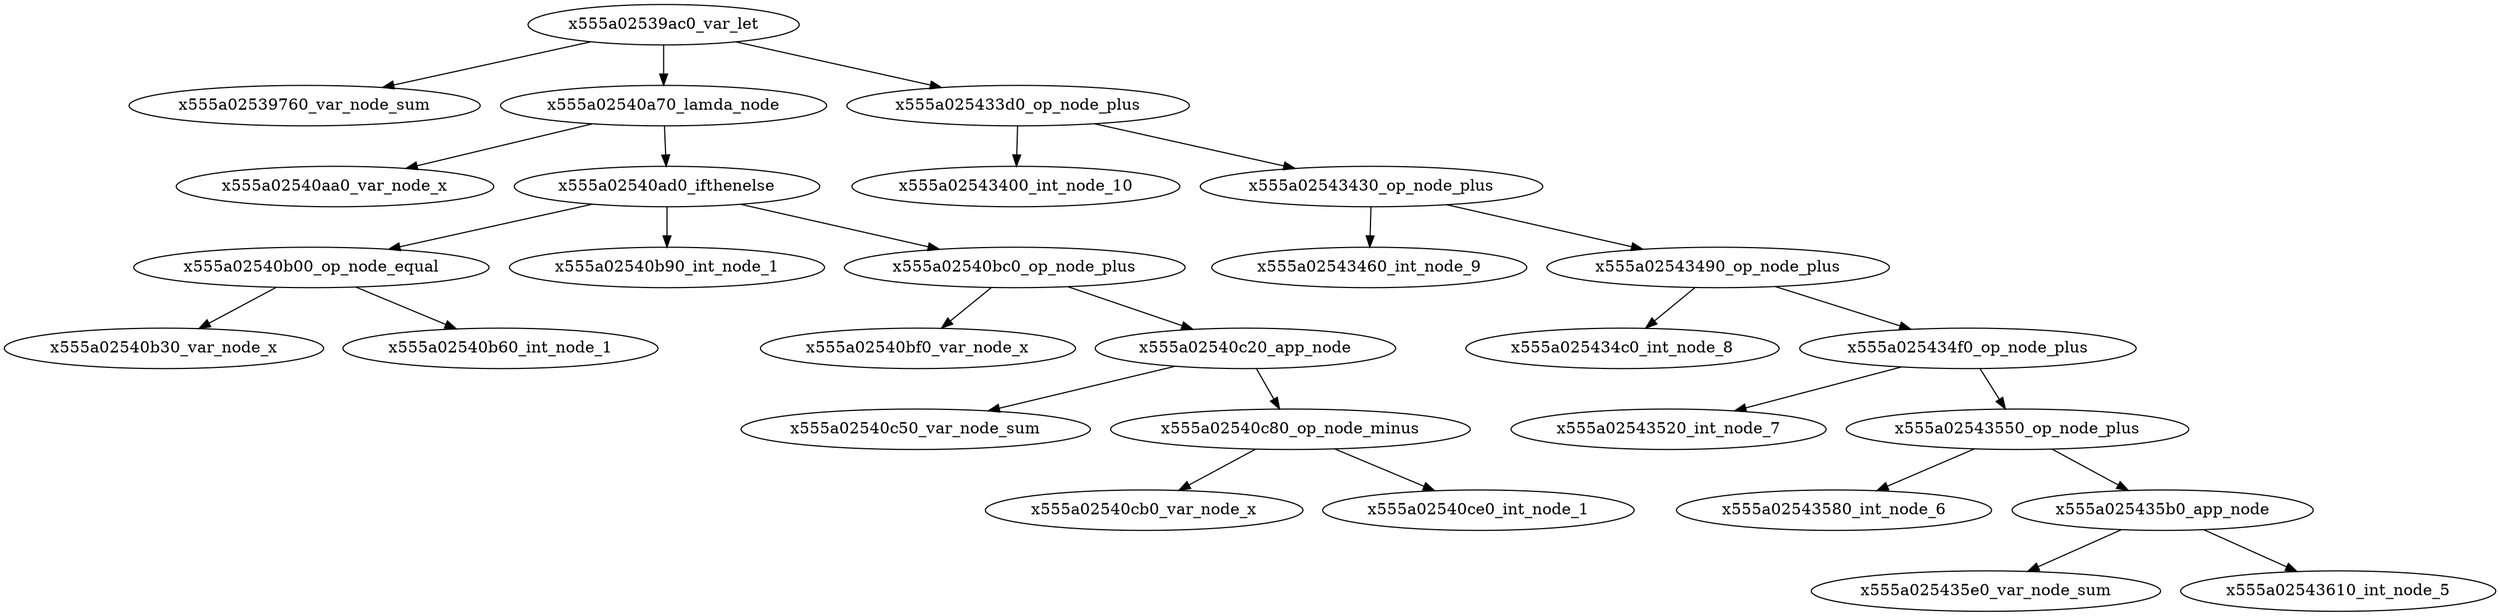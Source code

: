 digraph G {
x555a02539ac0_var_let -> x555a02539760_var_node_sum
x555a02539ac0_var_let -> x555a02540a70_lamda_node
x555a02540a70_lamda_node -> x555a02540aa0_var_node_x
x555a02540a70_lamda_node -> x555a02540ad0_ifthenelse
x555a02540ad0_ifthenelse -> x555a02540b00_op_node_equal
x555a02540b00_op_node_equal -> x555a02540b30_var_node_x
x555a02540b00_op_node_equal -> x555a02540b60_int_node_1
x555a02540ad0_ifthenelse -> x555a02540b90_int_node_1
x555a02540ad0_ifthenelse -> x555a02540bc0_op_node_plus
x555a02540bc0_op_node_plus -> x555a02540bf0_var_node_x
x555a02540bc0_op_node_plus -> x555a02540c20_app_node
x555a02540c20_app_node -> x555a02540c50_var_node_sum
x555a02540c20_app_node -> x555a02540c80_op_node_minus
x555a02540c80_op_node_minus -> x555a02540cb0_var_node_x
x555a02540c80_op_node_minus -> x555a02540ce0_int_node_1
x555a02539ac0_var_let -> x555a025433d0_op_node_plus
x555a025433d0_op_node_plus -> x555a02543400_int_node_10
x555a025433d0_op_node_plus -> x555a02543430_op_node_plus
x555a02543430_op_node_plus -> x555a02543460_int_node_9
x555a02543430_op_node_plus -> x555a02543490_op_node_plus
x555a02543490_op_node_plus -> x555a025434c0_int_node_8
x555a02543490_op_node_plus -> x555a025434f0_op_node_plus
x555a025434f0_op_node_plus -> x555a02543520_int_node_7
x555a025434f0_op_node_plus -> x555a02543550_op_node_plus
x555a02543550_op_node_plus -> x555a02543580_int_node_6
x555a02543550_op_node_plus -> x555a025435b0_app_node
x555a025435b0_app_node -> x555a025435e0_var_node_sum
x555a025435b0_app_node -> x555a02543610_int_node_5
}